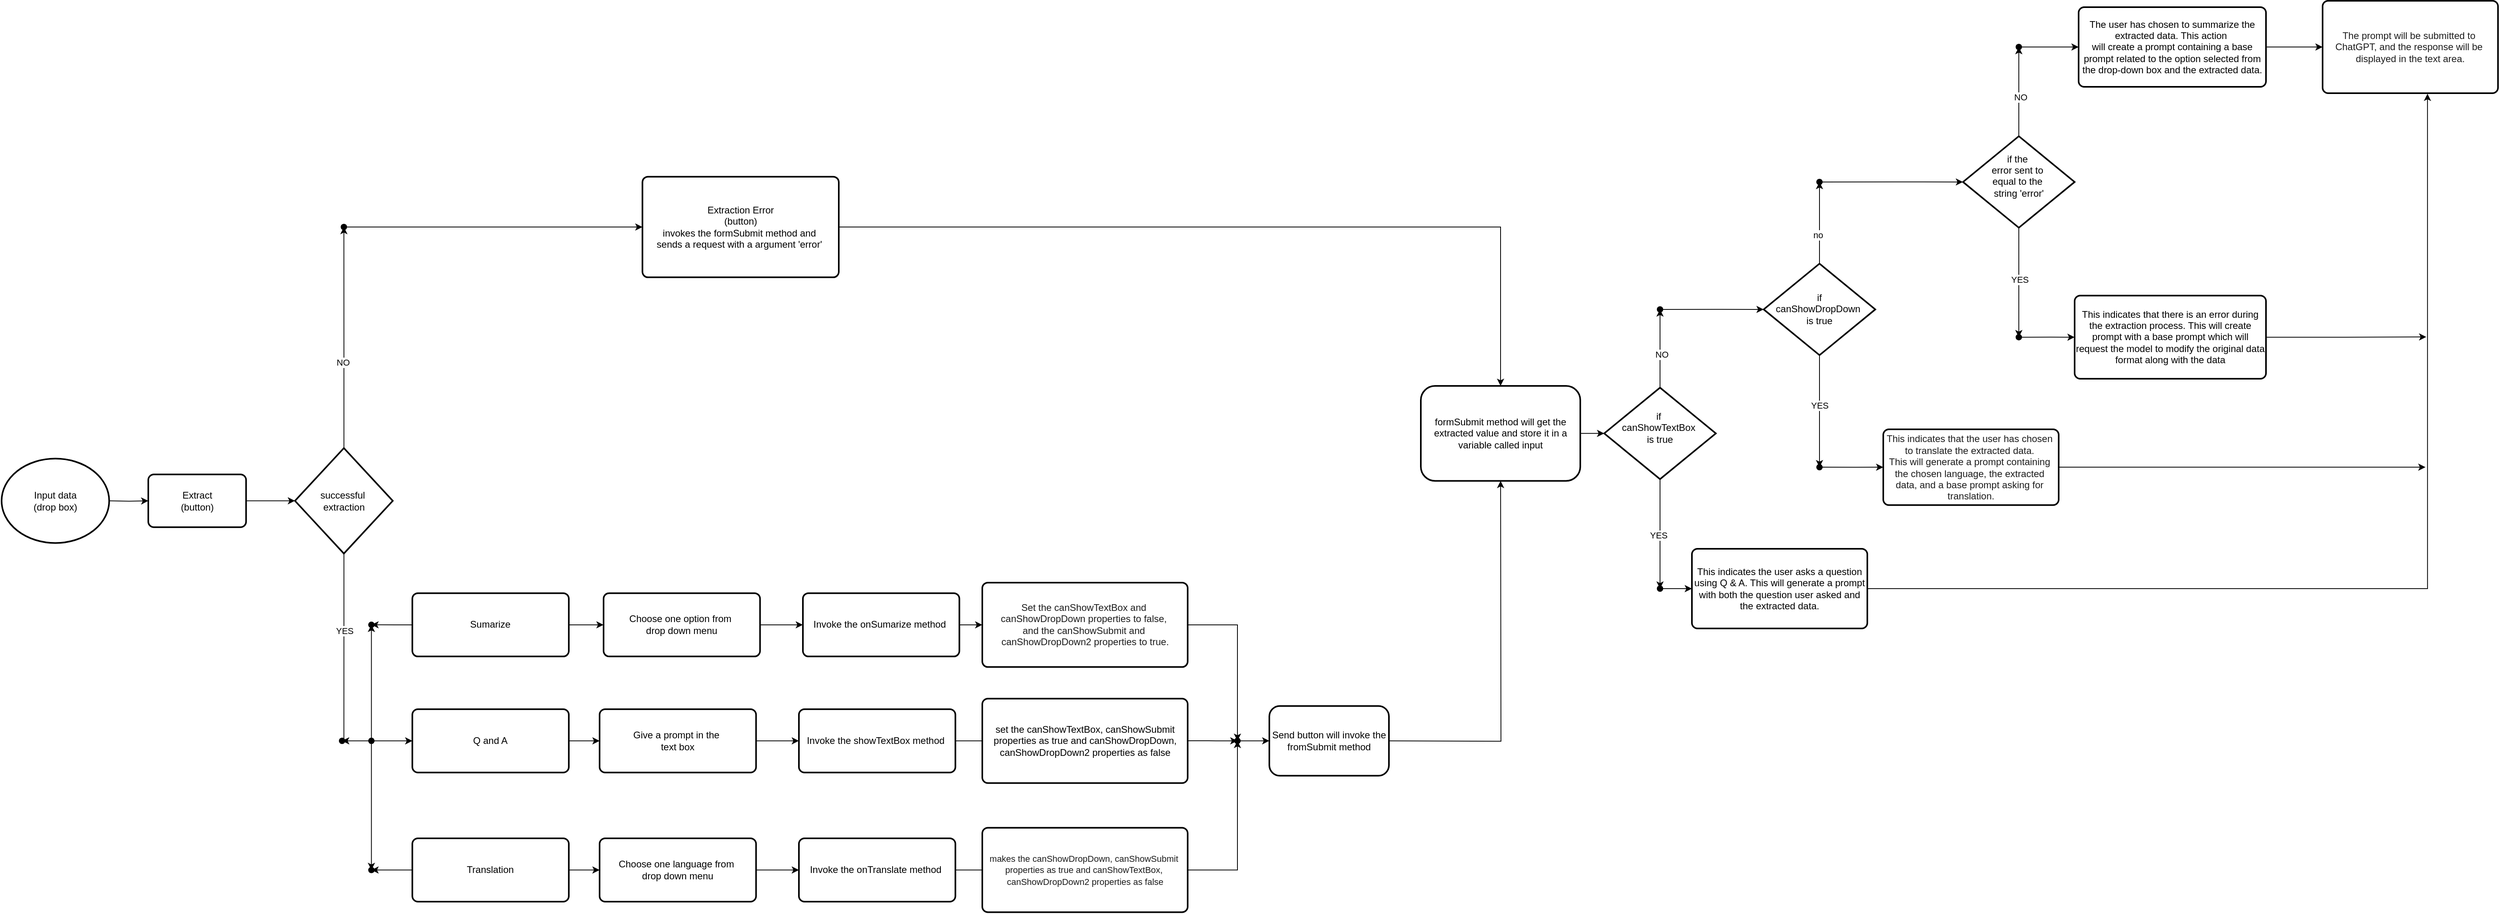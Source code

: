 <mxfile version="24.7.7">
  <diagram id="BmMIxMBWdcjcFL7gmM-Y" name="chat-bot working">
    <mxGraphModel dx="1364" dy="1962" grid="1" gridSize="10" guides="1" tooltips="1" connect="1" arrows="1" fold="1" page="1" pageScale="1" pageWidth="1654" pageHeight="1169" math="0" shadow="0">
      <root>
        <mxCell id="0" />
        <mxCell id="1" parent="0" />
        <mxCell id="fDgKfvzTL0GYNWd4ID5O-102" value="" style="group" parent="1" vertex="1" connectable="0">
          <mxGeometry x="58.998" y="-638" width="3131.002" height="1144.245" as="geometry" />
        </mxCell>
        <mxCell id="fDgKfvzTL0GYNWd4ID5O-2" value="" style="edgeStyle=orthogonalEdgeStyle;rounded=0;orthogonalLoop=1;jettySize=auto;html=1;" parent="fDgKfvzTL0GYNWd4ID5O-102" target="fDgKfvzTL0GYNWd4ID5O-4" edge="1">
          <mxGeometry relative="1" as="geometry">
            <mxPoint x="134.922" y="627.758" as="sourcePoint" />
          </mxGeometry>
        </mxCell>
        <mxCell id="fDgKfvzTL0GYNWd4ID5O-3" value="" style="edgeStyle=orthogonalEdgeStyle;rounded=0;orthogonalLoop=1;jettySize=auto;html=1;" parent="fDgKfvzTL0GYNWd4ID5O-102" source="fDgKfvzTL0GYNWd4ID5O-4" target="fDgKfvzTL0GYNWd4ID5O-9" edge="1">
          <mxGeometry relative="1" as="geometry" />
        </mxCell>
        <mxCell id="fDgKfvzTL0GYNWd4ID5O-4" value="Extract&lt;br&gt;(button)" style="rounded=1;whiteSpace=wrap;html=1;absoluteArcSize=1;arcSize=14;strokeWidth=2;container=0;" parent="fDgKfvzTL0GYNWd4ID5O-102" vertex="1">
          <mxGeometry x="183.984" y="594.65" width="122.656" height="66.216" as="geometry" />
        </mxCell>
        <mxCell id="fDgKfvzTL0GYNWd4ID5O-5" value="" style="edgeStyle=orthogonalEdgeStyle;rounded=0;orthogonalLoop=1;jettySize=auto;html=1;" parent="fDgKfvzTL0GYNWd4ID5O-102" source="fDgKfvzTL0GYNWd4ID5O-9" target="fDgKfvzTL0GYNWd4ID5O-13" edge="1">
          <mxGeometry relative="1" as="geometry" />
        </mxCell>
        <mxCell id="fDgKfvzTL0GYNWd4ID5O-6" value="NO" style="edgeLabel;html=1;align=center;verticalAlign=middle;resizable=0;points=[];container=0;" parent="fDgKfvzTL0GYNWd4ID5O-5" vertex="1" connectable="0">
          <mxGeometry x="-0.221" y="2" relative="1" as="geometry">
            <mxPoint as="offset" />
          </mxGeometry>
        </mxCell>
        <mxCell id="fDgKfvzTL0GYNWd4ID5O-7" value="" style="edgeStyle=orthogonalEdgeStyle;rounded=0;orthogonalLoop=1;jettySize=auto;html=1;" parent="fDgKfvzTL0GYNWd4ID5O-102" source="fDgKfvzTL0GYNWd4ID5O-9" target="fDgKfvzTL0GYNWd4ID5O-23" edge="1">
          <mxGeometry relative="1" as="geometry">
            <Array as="points">
              <mxPoint x="429.297" y="786.677" />
              <mxPoint x="429.297" y="786.677" />
            </Array>
          </mxGeometry>
        </mxCell>
        <mxCell id="fDgKfvzTL0GYNWd4ID5O-8" value="YES" style="edgeLabel;html=1;align=center;verticalAlign=middle;resizable=0;points=[];container=0;" parent="fDgKfvzTL0GYNWd4ID5O-7" vertex="1" connectable="0">
          <mxGeometry x="-0.189" relative="1" as="geometry">
            <mxPoint as="offset" />
          </mxGeometry>
        </mxCell>
        <mxCell id="fDgKfvzTL0GYNWd4ID5O-9" value="successful&amp;nbsp;&lt;div&gt;extraction&lt;/div&gt;" style="strokeWidth=2;html=1;shape=mxgraph.flowchart.decision;whiteSpace=wrap;container=0;" parent="fDgKfvzTL0GYNWd4ID5O-102" vertex="1">
          <mxGeometry x="367.969" y="561.542" width="122.656" height="132.432" as="geometry" />
        </mxCell>
        <mxCell id="fDgKfvzTL0GYNWd4ID5O-10" value="&lt;font style=&quot;font-size: 12px;&quot;&gt;Extraction Error&lt;br&gt;(button)&lt;/font&gt;&lt;div style=&quot;&quot;&gt;&lt;font style=&quot;font-size: 12px;&quot;&gt;invokes the formSubmit method and&amp;nbsp;&lt;/font&gt;&lt;/div&gt;&lt;div style=&quot;&quot;&gt;&lt;font style=&quot;font-size: 12px;&quot;&gt;sends a request with a argument &#39;error&#39;&amp;nbsp;&lt;/font&gt;&lt;/div&gt;" style="rounded=1;whiteSpace=wrap;html=1;absoluteArcSize=1;arcSize=14;strokeWidth=2;container=0;" parent="fDgKfvzTL0GYNWd4ID5O-102" vertex="1">
          <mxGeometry x="803.75" y="220.823" width="246.25" height="126.35" as="geometry" />
        </mxCell>
        <mxCell id="fDgKfvzTL0GYNWd4ID5O-12" value="" style="edgeStyle=orthogonalEdgeStyle;rounded=0;orthogonalLoop=1;jettySize=auto;html=1;" parent="fDgKfvzTL0GYNWd4ID5O-102" source="fDgKfvzTL0GYNWd4ID5O-13" target="fDgKfvzTL0GYNWd4ID5O-10" edge="1">
          <mxGeometry relative="1" as="geometry" />
        </mxCell>
        <mxCell id="fDgKfvzTL0GYNWd4ID5O-13" value="" style="shape=waypoint;size=6;pointerEvents=1;points=[];fillColor=default;resizable=0;rotatable=0;perimeter=centerPerimeter;snapToPoint=1;strokeWidth=2;container=0;" parent="fDgKfvzTL0GYNWd4ID5O-102" vertex="1">
          <mxGeometry x="419.297" y="273.998" width="20" height="20" as="geometry" />
        </mxCell>
        <mxCell id="fDgKfvzTL0GYNWd4ID5O-14" value="" style="edgeStyle=orthogonalEdgeStyle;rounded=0;orthogonalLoop=1;jettySize=auto;html=1;" parent="fDgKfvzTL0GYNWd4ID5O-102" source="fDgKfvzTL0GYNWd4ID5O-16" target="fDgKfvzTL0GYNWd4ID5O-24" edge="1">
          <mxGeometry relative="1" as="geometry" />
        </mxCell>
        <mxCell id="fDgKfvzTL0GYNWd4ID5O-15" value="" style="edgeStyle=orthogonalEdgeStyle;rounded=0;orthogonalLoop=1;jettySize=auto;html=1;" parent="fDgKfvzTL0GYNWd4ID5O-102" source="fDgKfvzTL0GYNWd4ID5O-16" target="fDgKfvzTL0GYNWd4ID5O-31" edge="1">
          <mxGeometry relative="1" as="geometry" />
        </mxCell>
        <mxCell id="fDgKfvzTL0GYNWd4ID5O-16" value="Sumarize" style="rounded=1;whiteSpace=wrap;html=1;absoluteArcSize=1;arcSize=14;strokeWidth=2;container=0;" parent="fDgKfvzTL0GYNWd4ID5O-102" vertex="1">
          <mxGeometry x="515.156" y="743.708" width="196.25" height="79.459" as="geometry" />
        </mxCell>
        <mxCell id="fDgKfvzTL0GYNWd4ID5O-17" value="" style="edgeStyle=orthogonalEdgeStyle;rounded=0;orthogonalLoop=1;jettySize=auto;html=1;" parent="fDgKfvzTL0GYNWd4ID5O-102" source="fDgKfvzTL0GYNWd4ID5O-18" target="fDgKfvzTL0GYNWd4ID5O-33" edge="1">
          <mxGeometry relative="1" as="geometry" />
        </mxCell>
        <mxCell id="fDgKfvzTL0GYNWd4ID5O-18" value="Q and A" style="rounded=1;whiteSpace=wrap;html=1;absoluteArcSize=1;arcSize=14;strokeWidth=2;container=0;" parent="fDgKfvzTL0GYNWd4ID5O-102" vertex="1">
          <mxGeometry x="515.156" y="889.383" width="196.25" height="79.459" as="geometry" />
        </mxCell>
        <mxCell id="fDgKfvzTL0GYNWd4ID5O-19" value="" style="edgeStyle=orthogonalEdgeStyle;rounded=0;orthogonalLoop=1;jettySize=auto;html=1;" parent="fDgKfvzTL0GYNWd4ID5O-102" source="fDgKfvzTL0GYNWd4ID5O-21" target="fDgKfvzTL0GYNWd4ID5O-25" edge="1">
          <mxGeometry relative="1" as="geometry" />
        </mxCell>
        <mxCell id="fDgKfvzTL0GYNWd4ID5O-20" value="" style="edgeStyle=orthogonalEdgeStyle;rounded=0;orthogonalLoop=1;jettySize=auto;html=1;" parent="fDgKfvzTL0GYNWd4ID5O-102" source="fDgKfvzTL0GYNWd4ID5O-21" target="fDgKfvzTL0GYNWd4ID5O-35" edge="1">
          <mxGeometry relative="1" as="geometry" />
        </mxCell>
        <mxCell id="fDgKfvzTL0GYNWd4ID5O-21" value="Translation" style="rounded=1;whiteSpace=wrap;html=1;absoluteArcSize=1;arcSize=14;strokeWidth=2;container=0;" parent="fDgKfvzTL0GYNWd4ID5O-102" vertex="1">
          <mxGeometry x="515.156" y="1051.542" width="196.25" height="79.459" as="geometry" />
        </mxCell>
        <mxCell id="fDgKfvzTL0GYNWd4ID5O-22" value="" style="edgeStyle=orthogonalEdgeStyle;rounded=0;orthogonalLoop=1;jettySize=auto;html=1;" parent="fDgKfvzTL0GYNWd4ID5O-102" source="fDgKfvzTL0GYNWd4ID5O-23" target="fDgKfvzTL0GYNWd4ID5O-18" edge="1">
          <mxGeometry relative="1" as="geometry" />
        </mxCell>
        <mxCell id="fDgKfvzTL0GYNWd4ID5O-23" value="" style="shape=waypoint;size=6;pointerEvents=1;points=[];fillColor=default;resizable=0;rotatable=0;perimeter=centerPerimeter;snapToPoint=1;strokeWidth=2;container=0;" parent="fDgKfvzTL0GYNWd4ID5O-102" vertex="1">
          <mxGeometry x="417.031" y="919.11" width="20" height="20" as="geometry" />
        </mxCell>
        <mxCell id="fDgKfvzTL0GYNWd4ID5O-24" value="" style="shape=waypoint;size=6;pointerEvents=1;points=[];fillColor=default;resizable=0;rotatable=0;perimeter=centerPerimeter;snapToPoint=1;rounded=1;arcSize=14;strokeWidth=2;container=0;" parent="fDgKfvzTL0GYNWd4ID5O-102" vertex="1">
          <mxGeometry x="453.828" y="773.434" width="20" height="20" as="geometry" />
        </mxCell>
        <mxCell id="fDgKfvzTL0GYNWd4ID5O-25" value="" style="shape=waypoint;size=6;pointerEvents=1;points=[];fillColor=default;resizable=0;rotatable=0;perimeter=centerPerimeter;snapToPoint=1;rounded=1;arcSize=14;strokeWidth=2;container=0;" parent="fDgKfvzTL0GYNWd4ID5O-102" vertex="1">
          <mxGeometry x="453.828" y="1081.269" width="20" height="20" as="geometry" />
        </mxCell>
        <mxCell id="fDgKfvzTL0GYNWd4ID5O-26" value="" style="edgeStyle=orthogonalEdgeStyle;rounded=0;orthogonalLoop=1;jettySize=auto;html=1;" parent="fDgKfvzTL0GYNWd4ID5O-102" source="fDgKfvzTL0GYNWd4ID5O-28" target="fDgKfvzTL0GYNWd4ID5O-25" edge="1">
          <mxGeometry relative="1" as="geometry" />
        </mxCell>
        <mxCell id="fDgKfvzTL0GYNWd4ID5O-27" value="" style="edgeStyle=orthogonalEdgeStyle;rounded=0;orthogonalLoop=1;jettySize=auto;html=1;" parent="fDgKfvzTL0GYNWd4ID5O-102" source="fDgKfvzTL0GYNWd4ID5O-28" target="fDgKfvzTL0GYNWd4ID5O-24" edge="1">
          <mxGeometry relative="1" as="geometry" />
        </mxCell>
        <mxCell id="fDgKfvzTL0GYNWd4ID5O-28" value="" style="shape=waypoint;size=6;pointerEvents=1;points=[];fillColor=default;resizable=0;rotatable=0;perimeter=centerPerimeter;snapToPoint=1;strokeWidth=2;container=0;" parent="fDgKfvzTL0GYNWd4ID5O-102" vertex="1">
          <mxGeometry x="453.828" y="919.11" width="20" height="20" as="geometry" />
        </mxCell>
        <mxCell id="fDgKfvzTL0GYNWd4ID5O-29" value="Input data&lt;br&gt;(drop box)" style="ellipse;whiteSpace=wrap;html=1;strokeWidth=2;container=0;" parent="fDgKfvzTL0GYNWd4ID5O-102" vertex="1">
          <mxGeometry y="574.785" width="134.922" height="105.946" as="geometry" />
        </mxCell>
        <mxCell id="fDgKfvzTL0GYNWd4ID5O-30" value="" style="edgeStyle=orthogonalEdgeStyle;rounded=0;orthogonalLoop=1;jettySize=auto;html=1;" parent="fDgKfvzTL0GYNWd4ID5O-102" source="fDgKfvzTL0GYNWd4ID5O-31" target="fDgKfvzTL0GYNWd4ID5O-37" edge="1">
          <mxGeometry relative="1" as="geometry" />
        </mxCell>
        <mxCell id="fDgKfvzTL0GYNWd4ID5O-31" value="Choose one option from&amp;nbsp;&lt;div&gt;drop down menu&lt;/div&gt;" style="rounded=1;whiteSpace=wrap;html=1;absoluteArcSize=1;arcSize=14;strokeWidth=2;container=0;" parent="fDgKfvzTL0GYNWd4ID5O-102" vertex="1">
          <mxGeometry x="755" y="743.708" width="196.25" height="79.459" as="geometry" />
        </mxCell>
        <mxCell id="fDgKfvzTL0GYNWd4ID5O-32" value="" style="edgeStyle=orthogonalEdgeStyle;rounded=0;orthogonalLoop=1;jettySize=auto;html=1;" parent="fDgKfvzTL0GYNWd4ID5O-102" source="fDgKfvzTL0GYNWd4ID5O-33" target="fDgKfvzTL0GYNWd4ID5O-39" edge="1">
          <mxGeometry relative="1" as="geometry" />
        </mxCell>
        <mxCell id="fDgKfvzTL0GYNWd4ID5O-33" value="Give a prompt in the&amp;nbsp;&lt;div&gt;text box&lt;/div&gt;" style="rounded=1;whiteSpace=wrap;html=1;absoluteArcSize=1;arcSize=14;strokeWidth=2;container=0;" parent="fDgKfvzTL0GYNWd4ID5O-102" vertex="1">
          <mxGeometry x="750" y="889.383" width="196.25" height="79.459" as="geometry" />
        </mxCell>
        <mxCell id="fDgKfvzTL0GYNWd4ID5O-34" value="" style="edgeStyle=orthogonalEdgeStyle;rounded=0;orthogonalLoop=1;jettySize=auto;html=1;" parent="fDgKfvzTL0GYNWd4ID5O-102" source="fDgKfvzTL0GYNWd4ID5O-35" target="fDgKfvzTL0GYNWd4ID5O-41" edge="1">
          <mxGeometry relative="1" as="geometry" />
        </mxCell>
        <mxCell id="fDgKfvzTL0GYNWd4ID5O-35" value="Choose one language from&amp;nbsp;&lt;div&gt;drop down menu&lt;/div&gt;" style="rounded=1;whiteSpace=wrap;html=1;absoluteArcSize=1;arcSize=14;strokeWidth=2;container=0;" parent="fDgKfvzTL0GYNWd4ID5O-102" vertex="1">
          <mxGeometry x="750" y="1051.542" width="196.25" height="79.459" as="geometry" />
        </mxCell>
        <mxCell id="fDgKfvzTL0GYNWd4ID5O-36" value="" style="edgeStyle=orthogonalEdgeStyle;rounded=0;orthogonalLoop=1;jettySize=auto;html=1;" parent="fDgKfvzTL0GYNWd4ID5O-102" source="fDgKfvzTL0GYNWd4ID5O-37" target="fDgKfvzTL0GYNWd4ID5O-42" edge="1">
          <mxGeometry relative="1" as="geometry" />
        </mxCell>
        <mxCell id="fDgKfvzTL0GYNWd4ID5O-37" value="Invoke the onSumarize&lt;span style=&quot;background-color: initial;&quot;&gt;&amp;nbsp;method&amp;nbsp;&lt;/span&gt;" style="rounded=1;whiteSpace=wrap;html=1;absoluteArcSize=1;arcSize=14;strokeWidth=2;container=0;" parent="fDgKfvzTL0GYNWd4ID5O-102" vertex="1">
          <mxGeometry x="1004.998" y="743.708" width="196.25" height="79.459" as="geometry" />
        </mxCell>
        <mxCell id="fDgKfvzTL0GYNWd4ID5O-38" value="" style="edgeStyle=orthogonalEdgeStyle;rounded=0;orthogonalLoop=1;jettySize=auto;html=1;" parent="fDgKfvzTL0GYNWd4ID5O-102" source="fDgKfvzTL0GYNWd4ID5O-39" edge="1">
          <mxGeometry relative="1" as="geometry">
            <mxPoint x="1312.422" y="929.113" as="targetPoint" />
          </mxGeometry>
        </mxCell>
        <mxCell id="fDgKfvzTL0GYNWd4ID5O-39" value="Invoke the showTextBox method&amp;nbsp;" style="rounded=1;whiteSpace=wrap;html=1;absoluteArcSize=1;arcSize=14;strokeWidth=2;container=0;" parent="fDgKfvzTL0GYNWd4ID5O-102" vertex="1">
          <mxGeometry x="999.998" y="889.383" width="196.25" height="79.459" as="geometry" />
        </mxCell>
        <mxCell id="fDgKfvzTL0GYNWd4ID5O-40" value="" style="edgeStyle=orthogonalEdgeStyle;rounded=0;orthogonalLoop=1;jettySize=auto;html=1;" parent="fDgKfvzTL0GYNWd4ID5O-102" source="fDgKfvzTL0GYNWd4ID5O-41" edge="1">
          <mxGeometry relative="1" as="geometry">
            <mxPoint x="1312.422" y="1091.272" as="targetPoint" />
          </mxGeometry>
        </mxCell>
        <mxCell id="fDgKfvzTL0GYNWd4ID5O-41" value="Invoke the onTranslate method&amp;nbsp;" style="rounded=1;whiteSpace=wrap;html=1;absoluteArcSize=1;arcSize=14;strokeWidth=2;container=0;" parent="fDgKfvzTL0GYNWd4ID5O-102" vertex="1">
          <mxGeometry x="999.998" y="1051.542" width="196.25" height="79.459" as="geometry" />
        </mxCell>
        <mxCell id="fDgKfvzTL0GYNWd4ID5O-42" value="&lt;span style=&quot;color: rgb(28, 28, 28); text-align: start; white-space-collapse: break-spaces; background-color: rgb(255, 255, 255);&quot;&gt;&lt;font style=&quot;font-size: 12px;&quot; face=&quot;Helvetica&quot;&gt;Set the canShowTextBox and canShowDropDown properties to false, &lt;/font&gt;&lt;/span&gt;&lt;div&gt;&lt;span style=&quot;color: rgb(28, 28, 28); text-align: start; white-space-collapse: break-spaces; background-color: rgb(255, 255, 255);&quot;&gt;&lt;font style=&quot;font-size: 12px;&quot; face=&quot;Helvetica&quot;&gt;and the canShowSubmit and &lt;/font&gt;&lt;/span&gt;&lt;div style=&quot;&quot;&gt;&lt;span style=&quot;color: rgb(28, 28, 28); text-align: start; white-space-collapse: break-spaces; background-color: rgb(255, 255, 255);&quot;&gt;&lt;font style=&quot;font-size: 12px;&quot;&gt;canShowDropDown2 properties to true.&lt;/font&gt;&lt;/span&gt;&lt;/div&gt;&lt;/div&gt;" style="rounded=1;whiteSpace=wrap;html=1;absoluteArcSize=1;arcSize=14;strokeWidth=2;container=0;" parent="fDgKfvzTL0GYNWd4ID5O-102" vertex="1">
          <mxGeometry x="1230.002" y="730.464" width="257.578" height="105.946" as="geometry" />
        </mxCell>
        <mxCell id="fDgKfvzTL0GYNWd4ID5O-43" value="&lt;font style=&quot;font-size: 12px;&quot; face=&quot;Helvetica&quot;&gt;set the canShowTextBox, canShowSubmit properties as true and canShowDropDown, canShowDropDown2 properties as false&lt;/font&gt;" style="rounded=1;whiteSpace=wrap;html=1;absoluteArcSize=1;arcSize=14;strokeWidth=2;container=0;" parent="fDgKfvzTL0GYNWd4ID5O-102" vertex="1">
          <mxGeometry x="1230.002" y="876.14" width="257.578" height="105.946" as="geometry" />
        </mxCell>
        <mxCell id="fDgKfvzTL0GYNWd4ID5O-44" value="&lt;div style=&quot;&quot;&gt;&lt;span style=&quot;background-color: initial; white-space-collapse: break-spaces;&quot;&gt;&lt;font face=&quot;Helvetica&quot; style=&quot;font-size: 11px;&quot; color=&quot;#1c1c1c&quot;&gt;makes the canShowDropDown, canShowSubmit properties as true and canShowTextBox, canShowDropDown2 properties as false&lt;/font&gt;&lt;/span&gt;&lt;/div&gt;" style="rounded=1;whiteSpace=wrap;html=1;absoluteArcSize=1;arcSize=14;strokeWidth=2;align=center;container=0;" parent="fDgKfvzTL0GYNWd4ID5O-102" vertex="1">
          <mxGeometry x="1230.002" y="1038.299" width="257.578" height="105.946" as="geometry" />
        </mxCell>
        <mxCell id="fDgKfvzTL0GYNWd4ID5O-45" value="" style="edgeStyle=orthogonalEdgeStyle;rounded=0;orthogonalLoop=1;jettySize=auto;html=1;entryX=0.75;entryY=1.144;entryDx=0;entryDy=0;entryPerimeter=0;" parent="fDgKfvzTL0GYNWd4ID5O-102" source="fDgKfvzTL0GYNWd4ID5O-44" target="fDgKfvzTL0GYNWd4ID5O-46" edge="1">
          <mxGeometry relative="1" as="geometry">
            <mxPoint x="1550" y="1094.002" as="targetPoint" />
          </mxGeometry>
        </mxCell>
        <mxCell id="fDgKfvzTL0GYNWd4ID5O-46" value="" style="shape=waypoint;sketch=0;size=6;pointerEvents=1;points=[];fillColor=default;resizable=0;rotatable=0;perimeter=centerPerimeter;snapToPoint=1;rounded=1;arcSize=14;strokeWidth=2;container=0;" parent="fDgKfvzTL0GYNWd4ID5O-102" vertex="1">
          <mxGeometry x="1539.999" y="919.113" width="20" height="20" as="geometry" />
        </mxCell>
        <mxCell id="fDgKfvzTL0GYNWd4ID5O-47" value="" style="edgeStyle=orthogonalEdgeStyle;rounded=0;orthogonalLoop=1;jettySize=auto;html=1;" parent="fDgKfvzTL0GYNWd4ID5O-102" source="fDgKfvzTL0GYNWd4ID5O-43" target="fDgKfvzTL0GYNWd4ID5O-46" edge="1">
          <mxGeometry relative="1" as="geometry" />
        </mxCell>
        <mxCell id="fDgKfvzTL0GYNWd4ID5O-48" value="" style="edgeStyle=orthogonalEdgeStyle;rounded=0;orthogonalLoop=1;jettySize=auto;html=1;" parent="fDgKfvzTL0GYNWd4ID5O-102" source="fDgKfvzTL0GYNWd4ID5O-49" target="fDgKfvzTL0GYNWd4ID5O-51" edge="1">
          <mxGeometry relative="1" as="geometry" />
        </mxCell>
        <mxCell id="fDgKfvzTL0GYNWd4ID5O-49" value="" style="shape=waypoint;sketch=0;size=6;pointerEvents=1;points=[];fillColor=default;resizable=0;rotatable=0;perimeter=centerPerimeter;snapToPoint=1;rounded=1;arcSize=14;strokeWidth=2;container=0;" parent="fDgKfvzTL0GYNWd4ID5O-102" vertex="1">
          <mxGeometry x="1539.999" y="919.107" width="20" height="20" as="geometry" />
        </mxCell>
        <mxCell id="fDgKfvzTL0GYNWd4ID5O-50" value="" style="edgeStyle=orthogonalEdgeStyle;rounded=0;orthogonalLoop=1;jettySize=auto;html=1;" parent="fDgKfvzTL0GYNWd4ID5O-102" source="fDgKfvzTL0GYNWd4ID5O-42" target="fDgKfvzTL0GYNWd4ID5O-49" edge="1">
          <mxGeometry relative="1" as="geometry" />
        </mxCell>
        <mxCell id="fDgKfvzTL0GYNWd4ID5O-51" value="Send button will invoke the fromSubmit method" style="rounded=1;whiteSpace=wrap;html=1;strokeWidth=2;container=0;" parent="fDgKfvzTL0GYNWd4ID5O-102" vertex="1">
          <mxGeometry x="1590" y="885.333" width="150" height="87.56" as="geometry" />
        </mxCell>
        <mxCell id="fDgKfvzTL0GYNWd4ID5O-52" value="formSubmit method will get the extracted value and store it in a variable called input" style="rounded=1;whiteSpace=wrap;html=1;strokeWidth=2;container=0;" parent="fDgKfvzTL0GYNWd4ID5O-102" vertex="1">
          <mxGeometry x="1780" y="483.493" width="200" height="119.24" as="geometry" />
        </mxCell>
        <mxCell id="fDgKfvzTL0GYNWd4ID5O-85" value="" style="edgeStyle=orthogonalEdgeStyle;rounded=0;orthogonalLoop=1;jettySize=auto;html=1;" parent="fDgKfvzTL0GYNWd4ID5O-102" source="fDgKfvzTL0GYNWd4ID5O-52" target="fDgKfvzTL0GYNWd4ID5O-58" edge="1">
          <mxGeometry relative="1" as="geometry" />
        </mxCell>
        <mxCell id="fDgKfvzTL0GYNWd4ID5O-86" value="" style="edgeStyle=orthogonalEdgeStyle;rounded=0;orthogonalLoop=1;jettySize=auto;html=1;" parent="fDgKfvzTL0GYNWd4ID5O-102" edge="1">
          <mxGeometry relative="1" as="geometry">
            <mxPoint x="1740" y="929.122" as="sourcePoint" />
            <mxPoint x="1880.04" y="602.733" as="targetPoint" />
          </mxGeometry>
        </mxCell>
        <mxCell id="fDgKfvzTL0GYNWd4ID5O-87" value="" style="edgeStyle=orthogonalEdgeStyle;rounded=0;orthogonalLoop=1;jettySize=auto;html=1;entryX=0.5;entryY=0;entryDx=0;entryDy=0;" parent="fDgKfvzTL0GYNWd4ID5O-102" source="fDgKfvzTL0GYNWd4ID5O-10" target="fDgKfvzTL0GYNWd4ID5O-52" edge="1">
          <mxGeometry relative="1" as="geometry">
            <mxPoint x="1009.995" y="294.006" as="targetPoint" />
          </mxGeometry>
        </mxCell>
        <mxCell id="fDgKfvzTL0GYNWd4ID5O-54" value="" style="edgeStyle=orthogonalEdgeStyle;rounded=0;orthogonalLoop=1;jettySize=auto;html=1;" parent="fDgKfvzTL0GYNWd4ID5O-102" source="fDgKfvzTL0GYNWd4ID5O-58" target="fDgKfvzTL0GYNWd4ID5O-71" edge="1">
          <mxGeometry relative="1" as="geometry" />
        </mxCell>
        <mxCell id="fDgKfvzTL0GYNWd4ID5O-55" value="NO" style="edgeLabel;html=1;align=center;verticalAlign=middle;resizable=0;points=[];container=0;" parent="fDgKfvzTL0GYNWd4ID5O-54" vertex="1" connectable="0">
          <mxGeometry x="-0.151" y="-2" relative="1" as="geometry">
            <mxPoint as="offset" />
          </mxGeometry>
        </mxCell>
        <mxCell id="fDgKfvzTL0GYNWd4ID5O-56" value="" style="edgeStyle=orthogonalEdgeStyle;rounded=0;orthogonalLoop=1;jettySize=auto;html=1;" parent="fDgKfvzTL0GYNWd4ID5O-102" source="fDgKfvzTL0GYNWd4ID5O-58" target="fDgKfvzTL0GYNWd4ID5O-77" edge="1">
          <mxGeometry relative="1" as="geometry" />
        </mxCell>
        <mxCell id="fDgKfvzTL0GYNWd4ID5O-57" value="YES" style="edgeLabel;html=1;align=center;verticalAlign=middle;resizable=0;points=[];container=0;" parent="fDgKfvzTL0GYNWd4ID5O-56" vertex="1" connectable="0">
          <mxGeometry x="0.04" y="-2" relative="1" as="geometry">
            <mxPoint y="-1" as="offset" />
          </mxGeometry>
        </mxCell>
        <mxCell id="fDgKfvzTL0GYNWd4ID5O-58" value="&lt;div&gt;if&amp;nbsp;&lt;/div&gt;&lt;div&gt;canShowTextBox&amp;nbsp;&lt;/div&gt;&lt;div&gt;is true&lt;/div&gt;&lt;div&gt;&lt;br&gt;&lt;/div&gt;" style="strokeWidth=2;html=1;shape=mxgraph.flowchart.decision;whiteSpace=wrap;container=0;" parent="fDgKfvzTL0GYNWd4ID5O-102" vertex="1">
          <mxGeometry x="2010.0" y="485.672" width="140" height="114.89" as="geometry" />
        </mxCell>
        <mxCell id="fDgKfvzTL0GYNWd4ID5O-101" value="" style="edgeStyle=orthogonalEdgeStyle;rounded=0;orthogonalLoop=1;jettySize=auto;html=1;entryX=0.598;entryY=1.006;entryDx=0;entryDy=0;entryPerimeter=0;" parent="fDgKfvzTL0GYNWd4ID5O-102" source="fDgKfvzTL0GYNWd4ID5O-59" target="fDgKfvzTL0GYNWd4ID5O-89" edge="1">
          <mxGeometry relative="1" as="geometry">
            <mxPoint x="3041.002" y="268" as="targetPoint" />
          </mxGeometry>
        </mxCell>
        <mxCell id="fDgKfvzTL0GYNWd4ID5O-59" value="&lt;font face=&quot;Helvetica&quot;&gt;This indicates the user asks a question using Q &amp;amp; A. This will generate a prompt with both the question user asked and the extracted data.&lt;/font&gt;" style="rounded=1;whiteSpace=wrap;html=1;absoluteArcSize=1;arcSize=14;strokeWidth=2;container=0;" parent="fDgKfvzTL0GYNWd4ID5O-102" vertex="1">
          <mxGeometry x="2120.002" y="688.01" width="220" height="100" as="geometry" />
        </mxCell>
        <mxCell id="fDgKfvzTL0GYNWd4ID5O-60" value="" style="edgeStyle=orthogonalEdgeStyle;rounded=0;orthogonalLoop=1;jettySize=auto;html=1;" parent="fDgKfvzTL0GYNWd4ID5O-102" source="fDgKfvzTL0GYNWd4ID5O-64" target="fDgKfvzTL0GYNWd4ID5O-73" edge="1">
          <mxGeometry relative="1" as="geometry" />
        </mxCell>
        <mxCell id="fDgKfvzTL0GYNWd4ID5O-61" value="no" style="edgeLabel;html=1;align=center;verticalAlign=middle;resizable=0;points=[];container=0;" parent="fDgKfvzTL0GYNWd4ID5O-60" vertex="1" connectable="0">
          <mxGeometry x="-0.298" y="2" relative="1" as="geometry">
            <mxPoint as="offset" />
          </mxGeometry>
        </mxCell>
        <mxCell id="fDgKfvzTL0GYNWd4ID5O-62" value="" style="edgeStyle=orthogonalEdgeStyle;rounded=0;orthogonalLoop=1;jettySize=auto;html=1;" parent="fDgKfvzTL0GYNWd4ID5O-102" source="fDgKfvzTL0GYNWd4ID5O-64" target="fDgKfvzTL0GYNWd4ID5O-79" edge="1">
          <mxGeometry relative="1" as="geometry" />
        </mxCell>
        <mxCell id="fDgKfvzTL0GYNWd4ID5O-63" value="YES" style="edgeLabel;html=1;align=center;verticalAlign=middle;resizable=0;points=[];container=0;" parent="fDgKfvzTL0GYNWd4ID5O-62" vertex="1" connectable="0">
          <mxGeometry x="-0.111" relative="1" as="geometry">
            <mxPoint as="offset" />
          </mxGeometry>
        </mxCell>
        <mxCell id="fDgKfvzTL0GYNWd4ID5O-64" value="if &lt;br&gt;canShowDropDown&amp;nbsp;&lt;div&gt;is true&lt;/div&gt;" style="strokeWidth=2;html=1;shape=mxgraph.flowchart.decision;whiteSpace=wrap;container=0;" parent="fDgKfvzTL0GYNWd4ID5O-102" vertex="1">
          <mxGeometry x="2210" y="330.002" width="140" height="114.89" as="geometry" />
        </mxCell>
        <mxCell id="fDgKfvzTL0GYNWd4ID5O-65" value="" style="edgeStyle=orthogonalEdgeStyle;rounded=0;orthogonalLoop=1;jettySize=auto;html=1;" parent="fDgKfvzTL0GYNWd4ID5O-102" source="fDgKfvzTL0GYNWd4ID5O-69" target="fDgKfvzTL0GYNWd4ID5O-81" edge="1">
          <mxGeometry relative="1" as="geometry" />
        </mxCell>
        <mxCell id="fDgKfvzTL0GYNWd4ID5O-66" value="YES" style="edgeLabel;html=1;align=center;verticalAlign=middle;resizable=0;points=[];container=0;" parent="fDgKfvzTL0GYNWd4ID5O-65" vertex="1" connectable="0">
          <mxGeometry x="-0.053" y="1" relative="1" as="geometry">
            <mxPoint as="offset" />
          </mxGeometry>
        </mxCell>
        <mxCell id="fDgKfvzTL0GYNWd4ID5O-67" value="" style="edgeStyle=orthogonalEdgeStyle;rounded=0;orthogonalLoop=1;jettySize=auto;html=1;" parent="fDgKfvzTL0GYNWd4ID5O-102" source="fDgKfvzTL0GYNWd4ID5O-69" target="fDgKfvzTL0GYNWd4ID5O-84" edge="1">
          <mxGeometry relative="1" as="geometry" />
        </mxCell>
        <mxCell id="fDgKfvzTL0GYNWd4ID5O-68" value="NO" style="edgeLabel;html=1;align=center;verticalAlign=middle;resizable=0;points=[];container=0;" parent="fDgKfvzTL0GYNWd4ID5O-67" vertex="1" connectable="0">
          <mxGeometry x="-0.125" y="-2" relative="1" as="geometry">
            <mxPoint as="offset" />
          </mxGeometry>
        </mxCell>
        <mxCell id="fDgKfvzTL0GYNWd4ID5O-69" value="&lt;div&gt;if the&amp;nbsp;&lt;/div&gt;&lt;div&gt;error sent to&amp;nbsp;&lt;/div&gt;&lt;div&gt;equal to the&amp;nbsp;&lt;/div&gt;&lt;div&gt;string &#39;error&#39;&lt;/div&gt;&lt;div&gt;&lt;br&gt;&lt;/div&gt;" style="strokeWidth=2;html=1;shape=mxgraph.flowchart.decision;whiteSpace=wrap;container=0;" parent="fDgKfvzTL0GYNWd4ID5O-102" vertex="1">
          <mxGeometry x="2460" y="170.002" width="140" height="114.89" as="geometry" />
        </mxCell>
        <mxCell id="fDgKfvzTL0GYNWd4ID5O-70" value="" style="edgeStyle=orthogonalEdgeStyle;rounded=0;orthogonalLoop=1;jettySize=auto;html=1;" parent="fDgKfvzTL0GYNWd4ID5O-102" source="fDgKfvzTL0GYNWd4ID5O-71" target="fDgKfvzTL0GYNWd4ID5O-64" edge="1">
          <mxGeometry relative="1" as="geometry" />
        </mxCell>
        <mxCell id="fDgKfvzTL0GYNWd4ID5O-71" value="" style="shape=waypoint;sketch=0;size=6;pointerEvents=1;points=[];fillColor=default;resizable=0;rotatable=0;perimeter=centerPerimeter;snapToPoint=1;strokeWidth=2;container=0;" parent="fDgKfvzTL0GYNWd4ID5O-102" vertex="1">
          <mxGeometry x="2070" y="377.447" width="20" height="20" as="geometry" />
        </mxCell>
        <mxCell id="fDgKfvzTL0GYNWd4ID5O-72" value="" style="edgeStyle=orthogonalEdgeStyle;rounded=0;orthogonalLoop=1;jettySize=auto;html=1;" parent="fDgKfvzTL0GYNWd4ID5O-102" source="fDgKfvzTL0GYNWd4ID5O-73" target="fDgKfvzTL0GYNWd4ID5O-69" edge="1">
          <mxGeometry relative="1" as="geometry" />
        </mxCell>
        <mxCell id="fDgKfvzTL0GYNWd4ID5O-73" value="" style="shape=waypoint;sketch=0;size=6;pointerEvents=1;points=[];fillColor=default;resizable=0;rotatable=0;perimeter=centerPerimeter;snapToPoint=1;strokeWidth=2;container=0;" parent="fDgKfvzTL0GYNWd4ID5O-102" vertex="1">
          <mxGeometry x="2270" y="217.447" width="20" height="20" as="geometry" />
        </mxCell>
        <mxCell id="fDgKfvzTL0GYNWd4ID5O-97" value="" style="edgeStyle=orthogonalEdgeStyle;rounded=0;orthogonalLoop=1;jettySize=auto;html=1;" parent="fDgKfvzTL0GYNWd4ID5O-102" source="fDgKfvzTL0GYNWd4ID5O-74" edge="1">
          <mxGeometry relative="1" as="geometry">
            <mxPoint x="3040.002" y="585.555" as="targetPoint" />
          </mxGeometry>
        </mxCell>
        <mxCell id="fDgKfvzTL0GYNWd4ID5O-74" value="&lt;div style=&quot;box-sizing: border-box; color: rgb(28, 28, 28); font-feature-settings: &amp;quot;ss03&amp;quot;; line-height: calc(1.312px * var(--rem)); overflow-wrap: anywhere; white-space-collapse: break-spaces;&quot; class=&quot;f1yzq0lr&quot;&gt;&lt;span style=&quot;background-color: rgb(255, 255, 255);&quot;&gt;&lt;font style=&quot;font-size: 12px;&quot; face=&quot;Helvetica&quot;&gt;This indicates that the user has chosen to translate the extracted data. &lt;/font&gt;&lt;/span&gt;&lt;/div&gt;&lt;div style=&quot;box-sizing: border-box; color: rgb(28, 28, 28); font-feature-settings: &amp;quot;ss03&amp;quot;; line-height: calc(1.312px * var(--rem)); overflow-wrap: anywhere; white-space-collapse: break-spaces;&quot; class=&quot;f1yzq0lr&quot;&gt;&lt;span style=&quot;background-color: rgb(255, 255, 255);&quot;&gt;&lt;font style=&quot;font-size: 12px;&quot; face=&quot;Helvetica&quot;&gt;This will generate a prompt containing the chosen language, the extracted data, and a base prompt asking for translation.&lt;/font&gt;&lt;/span&gt;&lt;font style=&quot;font-size: calc(0.875px * var(--rem));&quot; face=&quot;Inter, sans-serif&quot;&gt;&lt;br&gt;&lt;/font&gt;&lt;/div&gt;&lt;div style=&quot;box-sizing: border-box; display: flex; flex-direction: column; margin-bottom: calc(0.25px * var(--rem)); color: rgb(28, 28, 28); font-family: Inter, sans-serif; font-size: 18px; text-align: start;&quot; class=&quot;fkhz08q fjceyga&quot;&gt;&lt;div style=&quot;box-sizing: border-box; display: flex;&quot; class=&quot;f1f1ygnm&quot;&gt;&lt;/div&gt;&lt;/div&gt;" style="rounded=1;whiteSpace=wrap;html=1;absoluteArcSize=1;arcSize=14;strokeWidth=2;container=0;" parent="fDgKfvzTL0GYNWd4ID5O-102" vertex="1">
          <mxGeometry x="2360.002" y="538" width="220" height="95.11" as="geometry" />
        </mxCell>
        <mxCell id="fDgKfvzTL0GYNWd4ID5O-93" value="" style="edgeStyle=orthogonalEdgeStyle;rounded=0;orthogonalLoop=1;jettySize=auto;html=1;" parent="fDgKfvzTL0GYNWd4ID5O-102" source="fDgKfvzTL0GYNWd4ID5O-75" edge="1">
          <mxGeometry relative="1" as="geometry">
            <mxPoint x="3041.002" y="422" as="targetPoint" />
          </mxGeometry>
        </mxCell>
        <mxCell id="fDgKfvzTL0GYNWd4ID5O-75" value="This indicates that there is an error during the extraction process. This will create prompt with a base prompt which will request the model to modify the original data format along with the data" style="rounded=1;whiteSpace=wrap;html=1;absoluteArcSize=1;arcSize=14;strokeWidth=2;container=0;" parent="fDgKfvzTL0GYNWd4ID5O-102" vertex="1">
          <mxGeometry x="2600.002" y="370.17" width="240" height="104.34" as="geometry" />
        </mxCell>
        <mxCell id="fDgKfvzTL0GYNWd4ID5O-76" value="" style="edgeStyle=orthogonalEdgeStyle;rounded=0;orthogonalLoop=1;jettySize=auto;html=1;" parent="fDgKfvzTL0GYNWd4ID5O-102" source="fDgKfvzTL0GYNWd4ID5O-77" target="fDgKfvzTL0GYNWd4ID5O-59" edge="1">
          <mxGeometry relative="1" as="geometry" />
        </mxCell>
        <mxCell id="fDgKfvzTL0GYNWd4ID5O-77" value="" style="shape=waypoint;sketch=0;size=6;pointerEvents=1;points=[];fillColor=default;resizable=0;rotatable=0;perimeter=centerPerimeter;snapToPoint=1;strokeWidth=2;container=0;" parent="fDgKfvzTL0GYNWd4ID5O-102" vertex="1">
          <mxGeometry x="2070" y="728.007" width="20" height="20" as="geometry" />
        </mxCell>
        <mxCell id="fDgKfvzTL0GYNWd4ID5O-78" value="" style="edgeStyle=orthogonalEdgeStyle;rounded=0;orthogonalLoop=1;jettySize=auto;html=1;" parent="fDgKfvzTL0GYNWd4ID5O-102" source="fDgKfvzTL0GYNWd4ID5O-79" target="fDgKfvzTL0GYNWd4ID5O-74" edge="1">
          <mxGeometry relative="1" as="geometry" />
        </mxCell>
        <mxCell id="fDgKfvzTL0GYNWd4ID5O-79" value="" style="shape=waypoint;sketch=0;size=6;pointerEvents=1;points=[];fillColor=default;resizable=0;rotatable=0;perimeter=centerPerimeter;snapToPoint=1;strokeWidth=2;container=0;" parent="fDgKfvzTL0GYNWd4ID5O-102" vertex="1">
          <mxGeometry x="2270" y="575.555" width="20" height="20" as="geometry" />
        </mxCell>
        <mxCell id="fDgKfvzTL0GYNWd4ID5O-80" value="" style="edgeStyle=orthogonalEdgeStyle;rounded=0;orthogonalLoop=1;jettySize=auto;html=1;" parent="fDgKfvzTL0GYNWd4ID5O-102" source="fDgKfvzTL0GYNWd4ID5O-81" target="fDgKfvzTL0GYNWd4ID5O-75" edge="1">
          <mxGeometry relative="1" as="geometry" />
        </mxCell>
        <mxCell id="fDgKfvzTL0GYNWd4ID5O-81" value="" style="shape=waypoint;sketch=0;size=6;pointerEvents=1;points=[];fillColor=default;resizable=0;rotatable=0;perimeter=centerPerimeter;snapToPoint=1;strokeWidth=2;container=0;" parent="fDgKfvzTL0GYNWd4ID5O-102" vertex="1">
          <mxGeometry x="2520" y="412.337" width="20" height="20" as="geometry" />
        </mxCell>
        <mxCell id="fDgKfvzTL0GYNWd4ID5O-91" value="" style="edgeStyle=orthogonalEdgeStyle;rounded=0;orthogonalLoop=1;jettySize=auto;html=1;" parent="fDgKfvzTL0GYNWd4ID5O-102" source="fDgKfvzTL0GYNWd4ID5O-82" target="fDgKfvzTL0GYNWd4ID5O-89" edge="1">
          <mxGeometry relative="1" as="geometry" />
        </mxCell>
        <mxCell id="fDgKfvzTL0GYNWd4ID5O-82" value="The user has chosen to summarize the extracted data. This action&amp;nbsp;&lt;div&gt;will create a prompt containing a base prompt related to the option selected from the drop-down box and the extracted data.&lt;/div&gt;" style="rounded=1;whiteSpace=wrap;html=1;absoluteArcSize=1;arcSize=14;strokeWidth=2;container=0;" parent="fDgKfvzTL0GYNWd4ID5O-102" vertex="1">
          <mxGeometry x="2605.002" y="8" width="235" height="100" as="geometry" />
        </mxCell>
        <mxCell id="fDgKfvzTL0GYNWd4ID5O-83" value="" style="edgeStyle=orthogonalEdgeStyle;rounded=0;orthogonalLoop=1;jettySize=auto;html=1;" parent="fDgKfvzTL0GYNWd4ID5O-102" source="fDgKfvzTL0GYNWd4ID5O-84" target="fDgKfvzTL0GYNWd4ID5O-82" edge="1">
          <mxGeometry relative="1" as="geometry" />
        </mxCell>
        <mxCell id="fDgKfvzTL0GYNWd4ID5O-84" value="" style="shape=waypoint;sketch=0;size=6;pointerEvents=1;points=[];fillColor=default;resizable=0;rotatable=0;perimeter=centerPerimeter;snapToPoint=1;strokeWidth=2;container=0;" parent="fDgKfvzTL0GYNWd4ID5O-102" vertex="1">
          <mxGeometry x="2520" y="48.002" width="20" height="20" as="geometry" />
        </mxCell>
        <mxCell id="fDgKfvzTL0GYNWd4ID5O-89" value="&lt;div style=&quot;box-sizing: border-box; color: rgb(28, 28, 28); font-feature-settings: &amp;quot;ss03&amp;quot;; font-size: calc(0.875px * var(--rem)); line-height: calc(1.312px * var(--rem)); overflow-wrap: anywhere; white-space-collapse: break-spaces;&quot; class=&quot;f1yzq0lr&quot;&gt;&lt;span style=&quot;box-sizing: border-box;&quot;&gt;&lt;font face=&quot;Helvetica&quot;&gt;The prompt will be submitted to ChatGPT, and the response will be displayed in the text area.&lt;/font&gt;&lt;/span&gt;&lt;/div&gt;&lt;div style=&quot;box-sizing: border-box; align-items: center; display: flex; gap: calc(0.5px * var(--rem)); justify-content: space-between; color: rgb(28, 28, 28); font-family: Inter, sans-serif; font-size: 18px; text-align: start;&quot; class=&quot;fbz4qca&quot;&gt;&lt;div style=&quot;box-sizing: border-box; align-items: center; display: flex; gap: calc(0.5px * var(--rem));&quot; class=&quot;fve4vxu&quot;&gt;&lt;button style=&quot;font-style: inherit; font-variant: inherit; font-weight: bold; font-stretch: inherit; font-size: calc(0.875px * var(--rem)); line-height: calc(2px * var(--rem)); font-family: inherit; font-optical-sizing: inherit; font-size-adjust: inherit; font-kerning: inherit; font-feature-settings: inherit; font-variation-settings: inherit; margin: 0px; overflow: hidden; appearance: button; letter-spacing: calc(0px * var(--rem)); -webkit-font-smoothing: inherit; border-width: 0px; border-style: initial; border-color: initial; padding: 0 calc(0.5px * var(--rem)) 0 calc(0.5px * var(--rem)); width: auto; align-items: center; background-color: rgb(2, 126, 111); border-radius: calc(0.25px * var(--rem)); display: inline-flex; justify-content: center; min-height: calc(2px * var(--rem)); min-width: calc(2px * var(--rem)); outline: none; transform: scale(1); user-select: none; vertical-align: middle; text-wrap: nowrap;&quot; type=&quot;button&quot; tabindex=&quot;0&quot; data-textpos=&quot;everywhere&quot; data-hovered=&quot;false&quot; data-active=&quot;false&quot; data-disabled=&quot;false&quot; data-name=&quot;insertResult&quot; aria-label=&quot;Insert Improve it output into your document&quot; class=&quot;fqlvlsm f2phmyy fsmuokt&quot;&gt;&lt;div style=&quot;box-sizing: border-box; position: relative;&quot; class=&quot;f1mgyl9u&quot;&gt;&lt;div style=&quot;box-sizing: border-box; visibility: hidden;&quot; class=&quot;fdd11vt&quot;&gt;&lt;/div&gt;&lt;div style=&quot;box-sizing: border-box; left: 0px; position: absolute; right: 0px; top: 0px;&quot; class=&quot;f5f9o4w&quot;&gt;Insert&lt;/div&gt;&lt;/div&gt;&lt;/button&gt;&lt;/div&gt;&lt;/div&gt;&lt;div style=&quot;box-sizing: border-box; display: flex; flex-direction: column; margin-bottom: calc(0.25px * var(--rem)); color: rgb(28, 28, 28); font-family: Inter, sans-serif; font-size: 18px; text-align: start;&quot; class=&quot;fkhz08q fjceyga&quot;&gt;&lt;div style=&quot;box-sizing: border-box; display: flex;&quot; class=&quot;f1f1ygnm&quot;&gt;&lt;/div&gt;&lt;/div&gt;" style="rounded=1;whiteSpace=wrap;html=1;absoluteArcSize=1;arcSize=14;strokeWidth=2;" parent="fDgKfvzTL0GYNWd4ID5O-102" vertex="1">
          <mxGeometry x="2911.002" width="220" height="116" as="geometry" />
        </mxCell>
      </root>
    </mxGraphModel>
  </diagram>
</mxfile>
